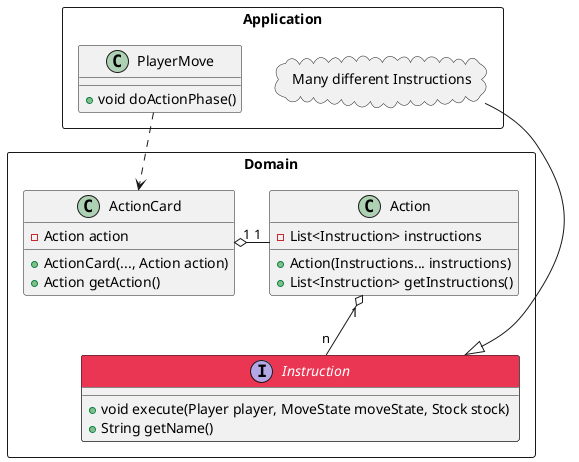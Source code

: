 @startuml

skinparam classFontColor automatic
skinparam classHeaderBackgroundColor<<Important>> #EA3652
hide stereotype

package Domain <<Rectangle>> {

    interface Instruction <<Important>> {
        + void execute(Player player, MoveState moveState, Stock stock) 
        + String getName()
    }

    class Action {
        - List<Instruction> instructions

        + Action(Instructions... instructions)
        + List<Instruction> getInstructions()
    }

    class ActionCard {
        - Action action

        + ActionCard(..., Action action)
        + Action getAction()
    }

}

package Application <<Rectangle>> {

    class PlayerMove {
            + void doActionPhase()
    }

    package "Many different Instructions" <<Cloud>> {
    }

    ' together {

    '     class DiscardAndDrawCardsInstruction {
    '     }

    '     class DisposeMoneyCardTakeMoneyCardToHandInstruction {
    '     }

    '     class DrawCardsInstruction {
    '     }

    '     class EarnActionsInstruction {
    '     }

    '     class EarnBuyingsInstruction {
    '     }

    '     class EarnMoneyInstruction {
    '     }

    ' }

}

Action "1" o-- "n" Instruction
ActionCard "1" o-r- "1" Action

PlayerMove ..> ActionCard

"Many different Instructions" --|> Instruction
' DiscardAndDrawCardsInstruction --|> Instruction
' DisposeMoneyCardTakeMoneyCardToHandInstruction --|> Instruction
' DrawCardsInstruction --|> Instruction
' EarnActionsInstruction --|> Instruction
' EarnBuyingsInstruction --|> Instruction
' EarnMoneyInstruction --|> Instruction

@enduml
